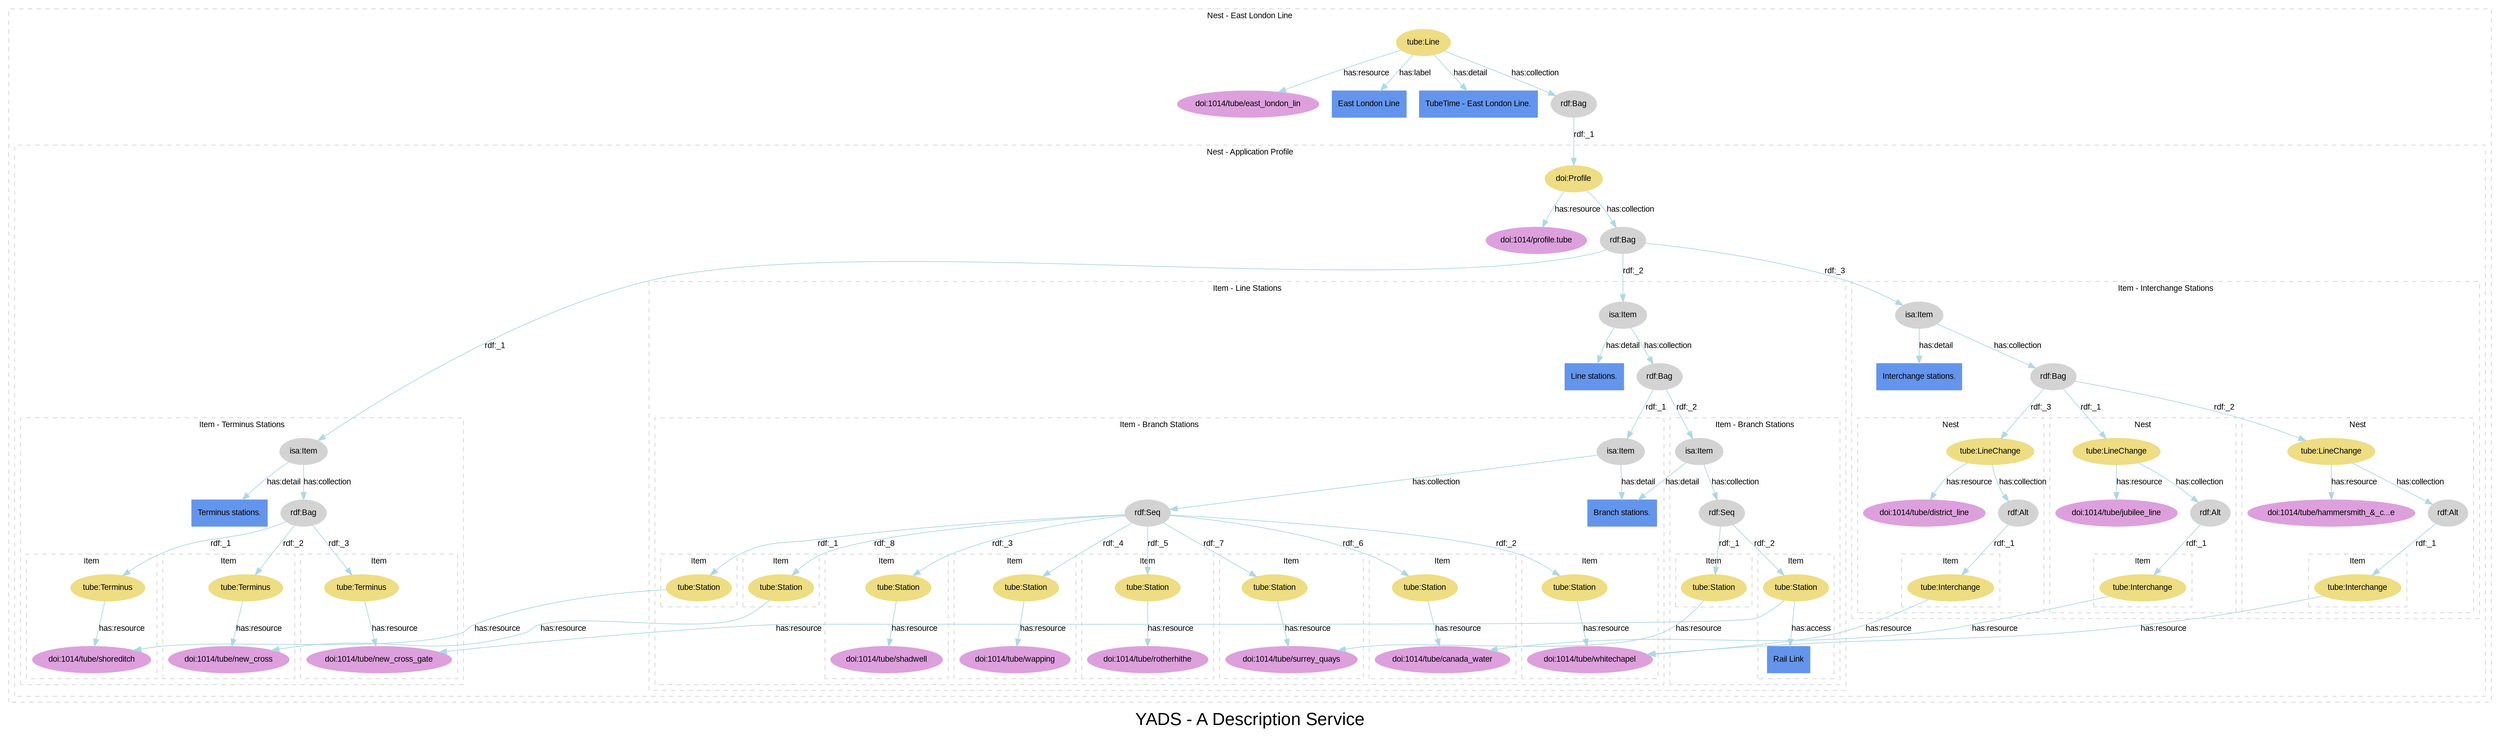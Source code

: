 
digraph yads { 



graph [

  fontname=arial, fontsize=24

  label="YADS - A Description Service"

];

node [

  fontname=arial, fontsize=11, fontcolor=black,

  style=filled, color=cornflowerblue,

];

edge [

  fontname=arial, fontsize=11, fontcolor=black,

  style=filled, color=lightblue,

];

rankdir=TB;



subgraph cluster_1 {



  style=dashed; color=lightgrey;

  fontname=arial; fontsize=11;

  fontcolor="black"; label="Nest - East London Line";



  ":_1" [label="tube:Line", color=lightgoldenrod];

  ":_1" -> "doi:1014/tube/east_london_lin" [label="has:resource", URL="http://www2.elsevier.co.uk/~tony/1014/yads-schema-2002-04-03#resource"];



  ":_1" -> "node_2" [label="has:label", URL="http://www2.elsevier.co.uk/~tony/1014/yads-schema-2002-04-03#label"];

  ":_1" -> "node_3" [label="has:detail", URL="http://www2.elsevier.co.uk/~tony/1014/yads-schema-2002-04-03#detail"];

  ":_1" -> ":_2" [label="has:collection", URL="http://www2.elsevier.co.uk/~tony/1014/yads-schema-2002-04-03#collection"];

  ":_2" [label="rdf:Bag", color=lightgrey];

  "doi:1014/tube/east_london_lin" [color=plum, URL="http://dx.doi.org/1014/tube/east_london_line"];

  "node_2" [shape=box, label="East London Line"];

  "node_3" [shape=box, label="TubeTime - East London Line."];

  ":_2" [label="rdf:Bag", color=lightgrey, URL="http://www.w3.org/1999/02/22-rdf-syntax-ns#Bag"];

  ":_2" -> ":_3" [label="rdf:_1", URL="http://www.w3.org/1999/02/22-rdf-syntax-ns#_1"];

":_3" [label="isa:Nest"]



subgraph cluster_3 {



  style=dashed; color=lightgrey;

  fontname=arial; fontsize=11;

  fontcolor="black"; label="Nest - Application Profile";



  ":_3" [label="doi:Profile", color=lightgoldenrod];

  ":_3" -> "doi:1014/profile.tube" [label="has:resource", URL="http://www2.elsevier.co.uk/~tony/1014/yads-schema-2002-04-03#resource"];



  ":_3" -> ":_4" [label="has:collection", URL="http://www2.elsevier.co.uk/~tony/1014/yads-schema-2002-04-03#collection"];

  ":_4" [label="rdf:Bag", color=lightgrey];

  "doi:1014/profile.tube" [color=plum, URL="http://dx.doi.org/1014/profile.tube"];

  ":_4" [label="rdf:Bag", color=lightgrey, URL="http://www.w3.org/1999/02/22-rdf-syntax-ns#Bag"];

  ":_4" -> ":_5" [label="rdf:_1", URL="http://www.w3.org/1999/02/22-rdf-syntax-ns#_1"];

":_5" [label="isa:Item"]

  ":_4" -> ":_10" [label="rdf:_2", URL="http://www.w3.org/1999/02/22-rdf-syntax-ns#_2"];

":_10" [label="isa:Item"]

  ":_4" -> ":_26" [label="rdf:_3", URL="http://www.w3.org/1999/02/22-rdf-syntax-ns#_3"];

":_26" [label="isa:Item"]



subgraph cluster_5 {



  style=dashed; color=lightgrey;

  fontname=arial; fontsize=11;

  fontcolor="black"; label="Item - Terminus Stations";



  ":_5" [label="isa:Item", color=lightgrey, URL="http://www2.elsevier.co.uk/~tony/1014/yads-schema-2002-04-03#Item"];

  ":_5" -> "node_5" [label="has:detail", URL="http://www2.elsevier.co.uk/~tony/1014/yads-schema-2002-04-03#detail"];

  ":_5" -> ":_6" [label="has:collection", URL="http://www2.elsevier.co.uk/~tony/1014/yads-schema-2002-04-03#collection"];

  ":_6" [label="rdf:Bag", color=lightgrey];

  "node_5" [shape=box, label="Terminus stations."];

  ":_6" [label="rdf:Bag", color=lightgrey, URL="http://www.w3.org/1999/02/22-rdf-syntax-ns#Bag"];

  ":_6" -> ":_7" [label="rdf:_1", URL="http://www.w3.org/1999/02/22-rdf-syntax-ns#_1"];

":_7" [label="isa:Item"]

  ":_6" -> ":_8" [label="rdf:_2", URL="http://www.w3.org/1999/02/22-rdf-syntax-ns#_2"];

":_8" [label="isa:Item"]

  ":_6" -> ":_9" [label="rdf:_3", URL="http://www.w3.org/1999/02/22-rdf-syntax-ns#_3"];

":_9" [label="isa:Item"]



subgraph cluster_7 {



  style=dashed; color=lightgrey;

  fontname=arial; fontsize=11;

  fontcolor="black"; label="Item";



  ":_7" [label="tube:Terminus", color=lightgoldenrod];

  ":_7" -> "doi:1014/tube/shoreditch" [label="has:resource", URL="http://www2.elsevier.co.uk/~tony/1014/yads-schema-2002-04-03#resource"];



  "doi:1014/tube/shoreditch" [color=plum, URL="http://dx.doi.org/1014/tube/shoreditch"];

}



subgraph cluster_8 {



  style=dashed; color=lightgrey;

  fontname=arial; fontsize=11;

  fontcolor="black"; label="Item";



  ":_8" [label="tube:Terminus", color=lightgoldenrod];

  ":_8" -> "doi:1014/tube/new_cross" [label="has:resource", URL="http://www2.elsevier.co.uk/~tony/1014/yads-schema-2002-04-03#resource"];



  "doi:1014/tube/new_cross" [color=plum, URL="http://dx.doi.org/1014/tube/new_cross"];

}



subgraph cluster_9 {



  style=dashed; color=lightgrey;

  fontname=arial; fontsize=11;

  fontcolor="black"; label="Item";



  ":_9" [label="tube:Terminus", color=lightgoldenrod];

  ":_9" -> "doi:1014/tube/new_cross_gate" [label="has:resource", URL="http://www2.elsevier.co.uk/~tony/1014/yads-schema-2002-04-03#resource"];



  "doi:1014/tube/new_cross_gate" [color=plum, URL="http://dx.doi.org/1014/tube/new_cross_gate"];

}



}



subgraph cluster_10 {



  style=dashed; color=lightgrey;

  fontname=arial; fontsize=11;

  fontcolor="black"; label="Item - Line Stations";



  ":_10" [label="isa:Item", color=lightgrey, URL="http://www2.elsevier.co.uk/~tony/1014/yads-schema-2002-04-03#Item"];

  ":_10" -> "node_9" [label="has:detail", URL="http://www2.elsevier.co.uk/~tony/1014/yads-schema-2002-04-03#detail"];

  ":_10" -> ":_11" [label="has:collection", URL="http://www2.elsevier.co.uk/~tony/1014/yads-schema-2002-04-03#collection"];

  ":_11" [label="rdf:Bag", color=lightgrey];

  "node_9" [shape=box, label="Line stations."];

  ":_11" [label="rdf:Bag", color=lightgrey, URL="http://www.w3.org/1999/02/22-rdf-syntax-ns#Bag"];

  ":_11" -> ":_12" [label="rdf:_1", URL="http://www.w3.org/1999/02/22-rdf-syntax-ns#_1"];

":_12" [label="isa:Item"]

  ":_11" -> ":_22" [label="rdf:_2", URL="http://www.w3.org/1999/02/22-rdf-syntax-ns#_2"];

":_22" [label="isa:Item"]



subgraph cluster_12 {



  style=dashed; color=lightgrey;

  fontname=arial; fontsize=11;

  fontcolor="black"; label="Item - Branch Stations";



  ":_12" [label="isa:Item", color=lightgrey, URL="http://www2.elsevier.co.uk/~tony/1014/yads-schema-2002-04-03#Item"];

  ":_12" -> "node_1019" [label="has:detail", URL="http://www2.elsevier.co.uk/~tony/1014/yads-schema-2002-04-03#detail"];

  ":_12" -> ":_13" [label="has:collection", URL="http://www2.elsevier.co.uk/~tony/1014/yads-schema-2002-04-03#collection"];

  ":_13" [label="rdf:Seq", color=lightgrey];

  "node_1019" [shape=box, label="Branch stations."];

  ":_13" [label="rdf:Seq", color=lightgrey, URL="http://www.w3.org/1999/02/22-rdf-syntax-ns#Seq"];

  ":_13" -> ":_14" [label="rdf:_1", URL="http://www.w3.org/1999/02/22-rdf-syntax-ns#_1"];

":_14" [label="isa:Item"]

  ":_13" -> ":_15" [label="rdf:_2", URL="http://www.w3.org/1999/02/22-rdf-syntax-ns#_2"];

":_15" [label="isa:Item"]

  ":_13" -> ":_16" [label="rdf:_3", URL="http://www.w3.org/1999/02/22-rdf-syntax-ns#_3"];

":_16" [label="isa:Item"]

  ":_13" -> ":_17" [label="rdf:_4", URL="http://www.w3.org/1999/02/22-rdf-syntax-ns#_4"];

":_17" [label="isa:Item"]

  ":_13" -> ":_18" [label="rdf:_5", URL="http://www.w3.org/1999/02/22-rdf-syntax-ns#_5"];

":_18" [label="isa:Item"]

  ":_13" -> ":_19" [label="rdf:_6", URL="http://www.w3.org/1999/02/22-rdf-syntax-ns#_6"];

":_19" [label="isa:Item"]

  ":_13" -> ":_20" [label="rdf:_7", URL="http://www.w3.org/1999/02/22-rdf-syntax-ns#_7"];

":_20" [label="isa:Item"]

  ":_13" -> ":_21" [label="rdf:_8", URL="http://www.w3.org/1999/02/22-rdf-syntax-ns#_8"];

":_21" [label="isa:Item"]



subgraph cluster_14 {



  style=dashed; color=lightgrey;

  fontname=arial; fontsize=11;

  fontcolor="black"; label="Item";



  ":_14" [label="tube:Station", color=lightgoldenrod];

  ":_14" -> "doi:1014/tube/shoreditch" [label="has:resource", URL="http://www2.elsevier.co.uk/~tony/1014/yads-schema-2002-04-03#resource"];



  "doi:1014/tube/shoreditch" [color=plum, URL="http://dx.doi.org/1014/tube/shoreditch"];

}



subgraph cluster_15 {



  style=dashed; color=lightgrey;

  fontname=arial; fontsize=11;

  fontcolor="black"; label="Item";



  ":_15" [label="tube:Station", color=lightgoldenrod];

  ":_15" -> "doi:1014/tube/whitechapel" [label="has:resource", URL="http://www2.elsevier.co.uk/~tony/1014/yads-schema-2002-04-03#resource"];



  "doi:1014/tube/whitechapel" [color=plum, URL="http://dx.doi.org/1014/tube/whitechapel"];

}



subgraph cluster_16 {



  style=dashed; color=lightgrey;

  fontname=arial; fontsize=11;

  fontcolor="black"; label="Item";



  ":_16" [label="tube:Station", color=lightgoldenrod];

  ":_16" -> "doi:1014/tube/shadwell" [label="has:resource", URL="http://www2.elsevier.co.uk/~tony/1014/yads-schema-2002-04-03#resource"];



  "doi:1014/tube/shadwell" [color=plum, URL="http://dx.doi.org/1014/tube/shadwell"];

}



subgraph cluster_17 {



  style=dashed; color=lightgrey;

  fontname=arial; fontsize=11;

  fontcolor="black"; label="Item";



  ":_17" [label="tube:Station", color=lightgoldenrod];

  ":_17" -> "doi:1014/tube/wapping" [label="has:resource", URL="http://www2.elsevier.co.uk/~tony/1014/yads-schema-2002-04-03#resource"];



  "doi:1014/tube/wapping" [color=plum, URL="http://dx.doi.org/1014/tube/wapping"];

}



subgraph cluster_18 {



  style=dashed; color=lightgrey;

  fontname=arial; fontsize=11;

  fontcolor="black"; label="Item";



  ":_18" [label="tube:Station", color=lightgoldenrod];

  ":_18" -> "doi:1014/tube/rotherhithe" [label="has:resource", URL="http://www2.elsevier.co.uk/~tony/1014/yads-schema-2002-04-03#resource"];



  "doi:1014/tube/rotherhithe" [color=plum, URL="http://dx.doi.org/1014/tube/rotherhithe"];

}



subgraph cluster_19 {



  style=dashed; color=lightgrey;

  fontname=arial; fontsize=11;

  fontcolor="black"; label="Item";



  ":_19" [label="tube:Station", color=lightgoldenrod];

  ":_19" -> "doi:1014/tube/canada_water" [label="has:resource", URL="http://www2.elsevier.co.uk/~tony/1014/yads-schema-2002-04-03#resource"];



  "doi:1014/tube/canada_water" [color=plum, URL="http://dx.doi.org/1014/tube/canada_water"];

}



subgraph cluster_20 {



  style=dashed; color=lightgrey;

  fontname=arial; fontsize=11;

  fontcolor="black"; label="Item";



  ":_20" [label="tube:Station", color=lightgoldenrod];

  ":_20" -> "doi:1014/tube/surrey_quays" [label="has:resource", URL="http://www2.elsevier.co.uk/~tony/1014/yads-schema-2002-04-03#resource"];



  "doi:1014/tube/surrey_quays" [color=plum, URL="http://dx.doi.org/1014/tube/surrey_quays"];

}



subgraph cluster_21 {



  style=dashed; color=lightgrey;

  fontname=arial; fontsize=11;

  fontcolor="black"; label="Item";



  ":_21" [label="tube:Station", color=lightgoldenrod];

  ":_21" -> "doi:1014/tube/new_cross" [label="has:resource", URL="http://www2.elsevier.co.uk/~tony/1014/yads-schema-2002-04-03#resource"];



  "doi:1014/tube/new_cross" [color=plum, URL="http://dx.doi.org/1014/tube/new_cross"];

}



}



subgraph cluster_22 {



  style=dashed; color=lightgrey;

  fontname=arial; fontsize=11;

  fontcolor="black"; label="Item - Branch Stations";



  ":_22" [label="isa:Item", color=lightgrey, URL="http://www2.elsevier.co.uk/~tony/1014/yads-schema-2002-04-03#Item"];

  ":_22" -> "node_1019" [label="has:detail", URL="http://www2.elsevier.co.uk/~tony/1014/yads-schema-2002-04-03#detail"];

  ":_22" -> ":_23" [label="has:collection", URL="http://www2.elsevier.co.uk/~tony/1014/yads-schema-2002-04-03#collection"];

  ":_23" [label="rdf:Seq", color=lightgrey];

  "node_1019" [shape=box, label="Branch stations."];

  ":_23" [label="rdf:Seq", color=lightgrey, URL="http://www.w3.org/1999/02/22-rdf-syntax-ns#Seq"];

  ":_23" -> ":_24" [label="rdf:_1", URL="http://www.w3.org/1999/02/22-rdf-syntax-ns#_1"];

":_24" [label="isa:Item"]

  ":_23" -> ":_25" [label="rdf:_2", URL="http://www.w3.org/1999/02/22-rdf-syntax-ns#_2"];

":_25" [label="isa:Item"]



subgraph cluster_24 {



  style=dashed; color=lightgrey;

  fontname=arial; fontsize=11;

  fontcolor="black"; label="Item";



  ":_24" [label="tube:Station", color=lightgoldenrod];

  ":_24" -> "doi:1014/tube/surrey_quays" [label="has:resource", URL="http://www2.elsevier.co.uk/~tony/1014/yads-schema-2002-04-03#resource"];



  "doi:1014/tube/surrey_quays" [color=plum, URL="http://dx.doi.org/1014/tube/surrey_quays"];

}



subgraph cluster_25 {



  style=dashed; color=lightgrey;

  fontname=arial; fontsize=11;

  fontcolor="black"; label="Item";



  ":_25" [label="tube:Station", color=lightgoldenrod];

  ":_25" -> "doi:1014/tube/new_cross_gate" [label="has:resource", URL="http://www2.elsevier.co.uk/~tony/1014/yads-schema-2002-04-03#resource"];



  ":_25" -> "node_22" [label="has:access", URL="http://www2.elsevier.co.uk/~tony/1014/yads-schema-2002-04-03#access"];

  "doi:1014/tube/new_cross_gate" [color=plum, URL="http://dx.doi.org/1014/tube/new_cross_gate"];

  "node_22" [shape=box, label="Rail Link"];

}



}



}



subgraph cluster_26 {



  style=dashed; color=lightgrey;

  fontname=arial; fontsize=11;

  fontcolor="black"; label="Item - Interchange Stations";



  ":_26" [label="isa:Item", color=lightgrey, URL="http://www2.elsevier.co.uk/~tony/1014/yads-schema-2002-04-03#Item"];

  ":_26" -> "node_23" [label="has:detail", URL="http://www2.elsevier.co.uk/~tony/1014/yads-schema-2002-04-03#detail"];

  ":_26" -> ":_27" [label="has:collection", URL="http://www2.elsevier.co.uk/~tony/1014/yads-schema-2002-04-03#collection"];

  ":_27" [label="rdf:Bag", color=lightgrey];

  "node_23" [shape=box, label="Interchange stations."];

  ":_27" [label="rdf:Bag", color=lightgrey, URL="http://www.w3.org/1999/02/22-rdf-syntax-ns#Bag"];

  ":_27" -> ":_28" [label="rdf:_1", URL="http://www.w3.org/1999/02/22-rdf-syntax-ns#_1"];

":_28" [label="isa:Nest"]

  ":_27" -> ":_31" [label="rdf:_2", URL="http://www.w3.org/1999/02/22-rdf-syntax-ns#_2"];

":_31" [label="isa:Nest"]

  ":_27" -> ":_34" [label="rdf:_3", URL="http://www.w3.org/1999/02/22-rdf-syntax-ns#_3"];

":_34" [label="isa:Nest"]



subgraph cluster_28 {



  style=dashed; color=lightgrey;

  fontname=arial; fontsize=11;

  fontcolor="black"; label="Nest";



  ":_28" [label="tube:LineChange", color=lightgoldenrod];

  ":_28" -> "doi:1014/tube/jubilee_line" [label="has:resource", URL="http://www2.elsevier.co.uk/~tony/1014/yads-schema-2002-04-03#resource"];

  ":_28" -> ":_29" [label="has:collection", URL="http://www2.elsevier.co.uk/~tony/1014/yads-schema-2002-04-03#collection"];

  ":_29" [label="rdf:Alt", color=lightgrey];



  "doi:1014/tube/jubilee_line" [color=plum, URL="http://dx.doi.org/1014/tube/jubilee_line"];

  ":_29" [label="rdf:Alt", color=lightgrey, URL="http://www.w3.org/1999/02/22-rdf-syntax-ns#Alt"];

  ":_29" -> ":_30" [label="rdf:_1", URL="http://www.w3.org/1999/02/22-rdf-syntax-ns#_1"];

":_30" [label="isa:Item"]



subgraph cluster_30 {



  style=dashed; color=lightgrey;

  fontname=arial; fontsize=11;

  fontcolor="black"; label="Item";



  ":_30" [label="tube:Interchange", color=lightgoldenrod];

  ":_30" -> "doi:1014/tube/canada_water" [label="has:resource", URL="http://www2.elsevier.co.uk/~tony/1014/yads-schema-2002-04-03#resource"];



  "doi:1014/tube/canada_water" [color=plum, URL="http://dx.doi.org/1014/tube/canada_water"];

}



}



subgraph cluster_31 {



  style=dashed; color=lightgrey;

  fontname=arial; fontsize=11;

  fontcolor="black"; label="Nest";



  ":_31" [label="tube:LineChange", color=lightgoldenrod];

  ":_31" -> "doi:1014/tube/hammersmith_&amp;_c...e" [label="has:resource", URL="http://www2.elsevier.co.uk/~tony/1014/yads-schema-2002-04-03#resource"];

  ":_31" -> ":_32" [label="has:collection", URL="http://www2.elsevier.co.uk/~tony/1014/yads-schema-2002-04-03#collection"];

  ":_32" [label="rdf:Alt", color=lightgrey];



  "doi:1014/tube/hammersmith_&amp;_c...e" [color=plum, URL="http://dx.doi.org/1014/tube/hammersmith_&amp;_city_line"];

  ":_32" [label="rdf:Alt", color=lightgrey, URL="http://www.w3.org/1999/02/22-rdf-syntax-ns#Alt"];

  ":_32" -> ":_33" [label="rdf:_1", URL="http://www.w3.org/1999/02/22-rdf-syntax-ns#_1"];

":_33" [label="isa:Item"]



subgraph cluster_33 {



  style=dashed; color=lightgrey;

  fontname=arial; fontsize=11;

  fontcolor="black"; label="Item";



  ":_33" [label="tube:Interchange", color=lightgoldenrod];

  ":_33" -> "doi:1014/tube/whitechapel" [label="has:resource", URL="http://www2.elsevier.co.uk/~tony/1014/yads-schema-2002-04-03#resource"];



  "doi:1014/tube/whitechapel" [color=plum, URL="http://dx.doi.org/1014/tube/whitechapel"];

}



}



subgraph cluster_34 {



  style=dashed; color=lightgrey;

  fontname=arial; fontsize=11;

  fontcolor="black"; label="Nest";



  ":_34" [label="tube:LineChange", color=lightgoldenrod];

  ":_34" -> "doi:1014/tube/district_line" [label="has:resource", URL="http://www2.elsevier.co.uk/~tony/1014/yads-schema-2002-04-03#resource"];

  ":_34" -> ":_35" [label="has:collection", URL="http://www2.elsevier.co.uk/~tony/1014/yads-schema-2002-04-03#collection"];

  ":_35" [label="rdf:Alt", color=lightgrey];



  "doi:1014/tube/district_line" [color=plum, URL="http://dx.doi.org/1014/tube/district_line"];

  ":_35" [label="rdf:Alt", color=lightgrey, URL="http://www.w3.org/1999/02/22-rdf-syntax-ns#Alt"];

  ":_35" -> ":_36" [label="rdf:_1", URL="http://www.w3.org/1999/02/22-rdf-syntax-ns#_1"];

":_36" [label="isa:Item"]



subgraph cluster_36 {



  style=dashed; color=lightgrey;

  fontname=arial; fontsize=11;

  fontcolor="black"; label="Item";


  ":_36" [label="tube:Interchange", color=lightgoldenrod];

  ":_36" -> "doi:1014/tube/whitechapel" [label="has:resource", URL="http://www2.elsevier.co.uk/~tony/1014/yads-schema-2002-04-03#resource"];



  "doi:1014/tube/whitechapel" [color=plum, URL="http://dx.doi.org/1014/tube/whitechapel"];

}



}



}



}



}



}

